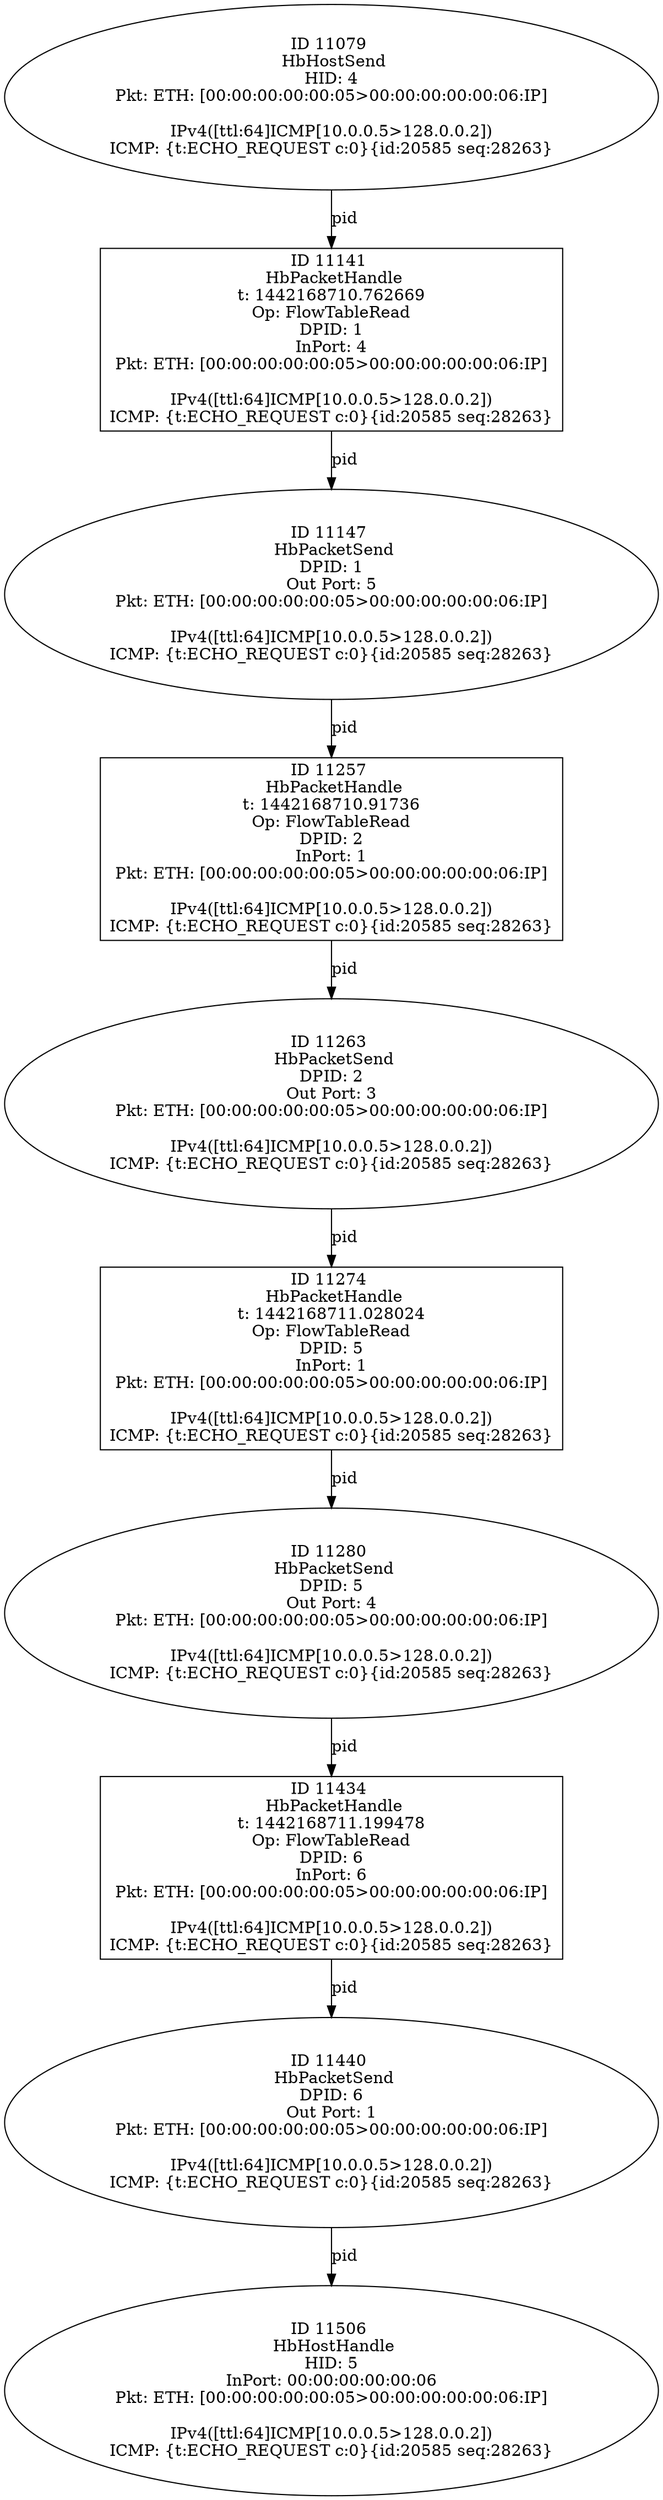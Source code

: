 strict digraph G {
11280 [shape=oval, event=<hb_events.HbPacketSend object at 0x1092f9f90>, label="ID 11280 
 HbPacketSend
DPID: 5
Out Port: 4
Pkt: ETH: [00:00:00:00:00:05>00:00:00:00:00:06:IP]

IPv4([ttl:64]ICMP[10.0.0.5>128.0.0.2])
ICMP: {t:ECHO_REQUEST c:0}{id:20585 seq:28263}"];
11141 [shape=box, event=<hb_events.HbPacketHandle object at 0x109283f10>, label="ID 11141 
 HbPacketHandle
t: 1442168710.762669
Op: FlowTableRead
DPID: 1
InPort: 4
Pkt: ETH: [00:00:00:00:00:05>00:00:00:00:00:06:IP]

IPv4([ttl:64]ICMP[10.0.0.5>128.0.0.2])
ICMP: {t:ECHO_REQUEST c:0}{id:20585 seq:28263}"];
11079 [shape=oval, event=<hb_events.HbHostSend object at 0x109251490>, label="ID 11079 
 HbHostSend
HID: 4
Pkt: ETH: [00:00:00:00:00:05>00:00:00:00:00:06:IP]

IPv4([ttl:64]ICMP[10.0.0.5>128.0.0.2])
ICMP: {t:ECHO_REQUEST c:0}{id:20585 seq:28263}"];
11274 [shape=box, event=<hb_events.HbPacketHandle object at 0x1092f9b50>, label="ID 11274 
 HbPacketHandle
t: 1442168711.028024
Op: FlowTableRead
DPID: 5
InPort: 1
Pkt: ETH: [00:00:00:00:00:05>00:00:00:00:00:06:IP]

IPv4([ttl:64]ICMP[10.0.0.5>128.0.0.2])
ICMP: {t:ECHO_REQUEST c:0}{id:20585 seq:28263}"];
11147 [shape=oval, event=<hb_events.HbPacketSend object at 0x10927b950>, label="ID 11147 
 HbPacketSend
DPID: 1
Out Port: 5
Pkt: ETH: [00:00:00:00:00:05>00:00:00:00:00:06:IP]

IPv4([ttl:64]ICMP[10.0.0.5>128.0.0.2])
ICMP: {t:ECHO_REQUEST c:0}{id:20585 seq:28263}"];
11440 [shape=oval, event=<hb_events.HbPacketSend object at 0x10937d650>, label="ID 11440 
 HbPacketSend
DPID: 6
Out Port: 1
Pkt: ETH: [00:00:00:00:00:05>00:00:00:00:00:06:IP]

IPv4([ttl:64]ICMP[10.0.0.5>128.0.0.2])
ICMP: {t:ECHO_REQUEST c:0}{id:20585 seq:28263}"];
11506 [shape=oval, event=<hb_events.HbHostHandle object at 0x1093b5790>, label="ID 11506 
 HbHostHandle
HID: 5
InPort: 00:00:00:00:00:06
Pkt: ETH: [00:00:00:00:00:05>00:00:00:00:00:06:IP]

IPv4([ttl:64]ICMP[10.0.0.5>128.0.0.2])
ICMP: {t:ECHO_REQUEST c:0}{id:20585 seq:28263}"];
11257 [shape=box, event=<hb_events.HbPacketHandle object at 0x1092e7890>, label="ID 11257 
 HbPacketHandle
t: 1442168710.91736
Op: FlowTableRead
DPID: 2
InPort: 1
Pkt: ETH: [00:00:00:00:00:05>00:00:00:00:00:06:IP]

IPv4([ttl:64]ICMP[10.0.0.5>128.0.0.2])
ICMP: {t:ECHO_REQUEST c:0}{id:20585 seq:28263}"];
11434 [shape=box, event=<hb_events.HbPacketHandle object at 0x109383f50>, label="ID 11434 
 HbPacketHandle
t: 1442168711.199478
Op: FlowTableRead
DPID: 6
InPort: 6
Pkt: ETH: [00:00:00:00:00:05>00:00:00:00:00:06:IP]

IPv4([ttl:64]ICMP[10.0.0.5>128.0.0.2])
ICMP: {t:ECHO_REQUEST c:0}{id:20585 seq:28263}"];
11263 [shape=oval, event=<hb_events.HbPacketSend object at 0x1092e7490>, label="ID 11263 
 HbPacketSend
DPID: 2
Out Port: 3
Pkt: ETH: [00:00:00:00:00:05>00:00:00:00:00:06:IP]

IPv4([ttl:64]ICMP[10.0.0.5>128.0.0.2])
ICMP: {t:ECHO_REQUEST c:0}{id:20585 seq:28263}"];
11440 -> 11506  [rel=pid, label=pid];
11141 -> 11147  [rel=pid, label=pid];
11079 -> 11141  [rel=pid, label=pid];
11274 -> 11280  [rel=pid, label=pid];
11147 -> 11257  [rel=pid, label=pid];
11280 -> 11434  [rel=pid, label=pid];
11257 -> 11263  [rel=pid, label=pid];
11434 -> 11440  [rel=pid, label=pid];
11263 -> 11274  [rel=pid, label=pid];
}
